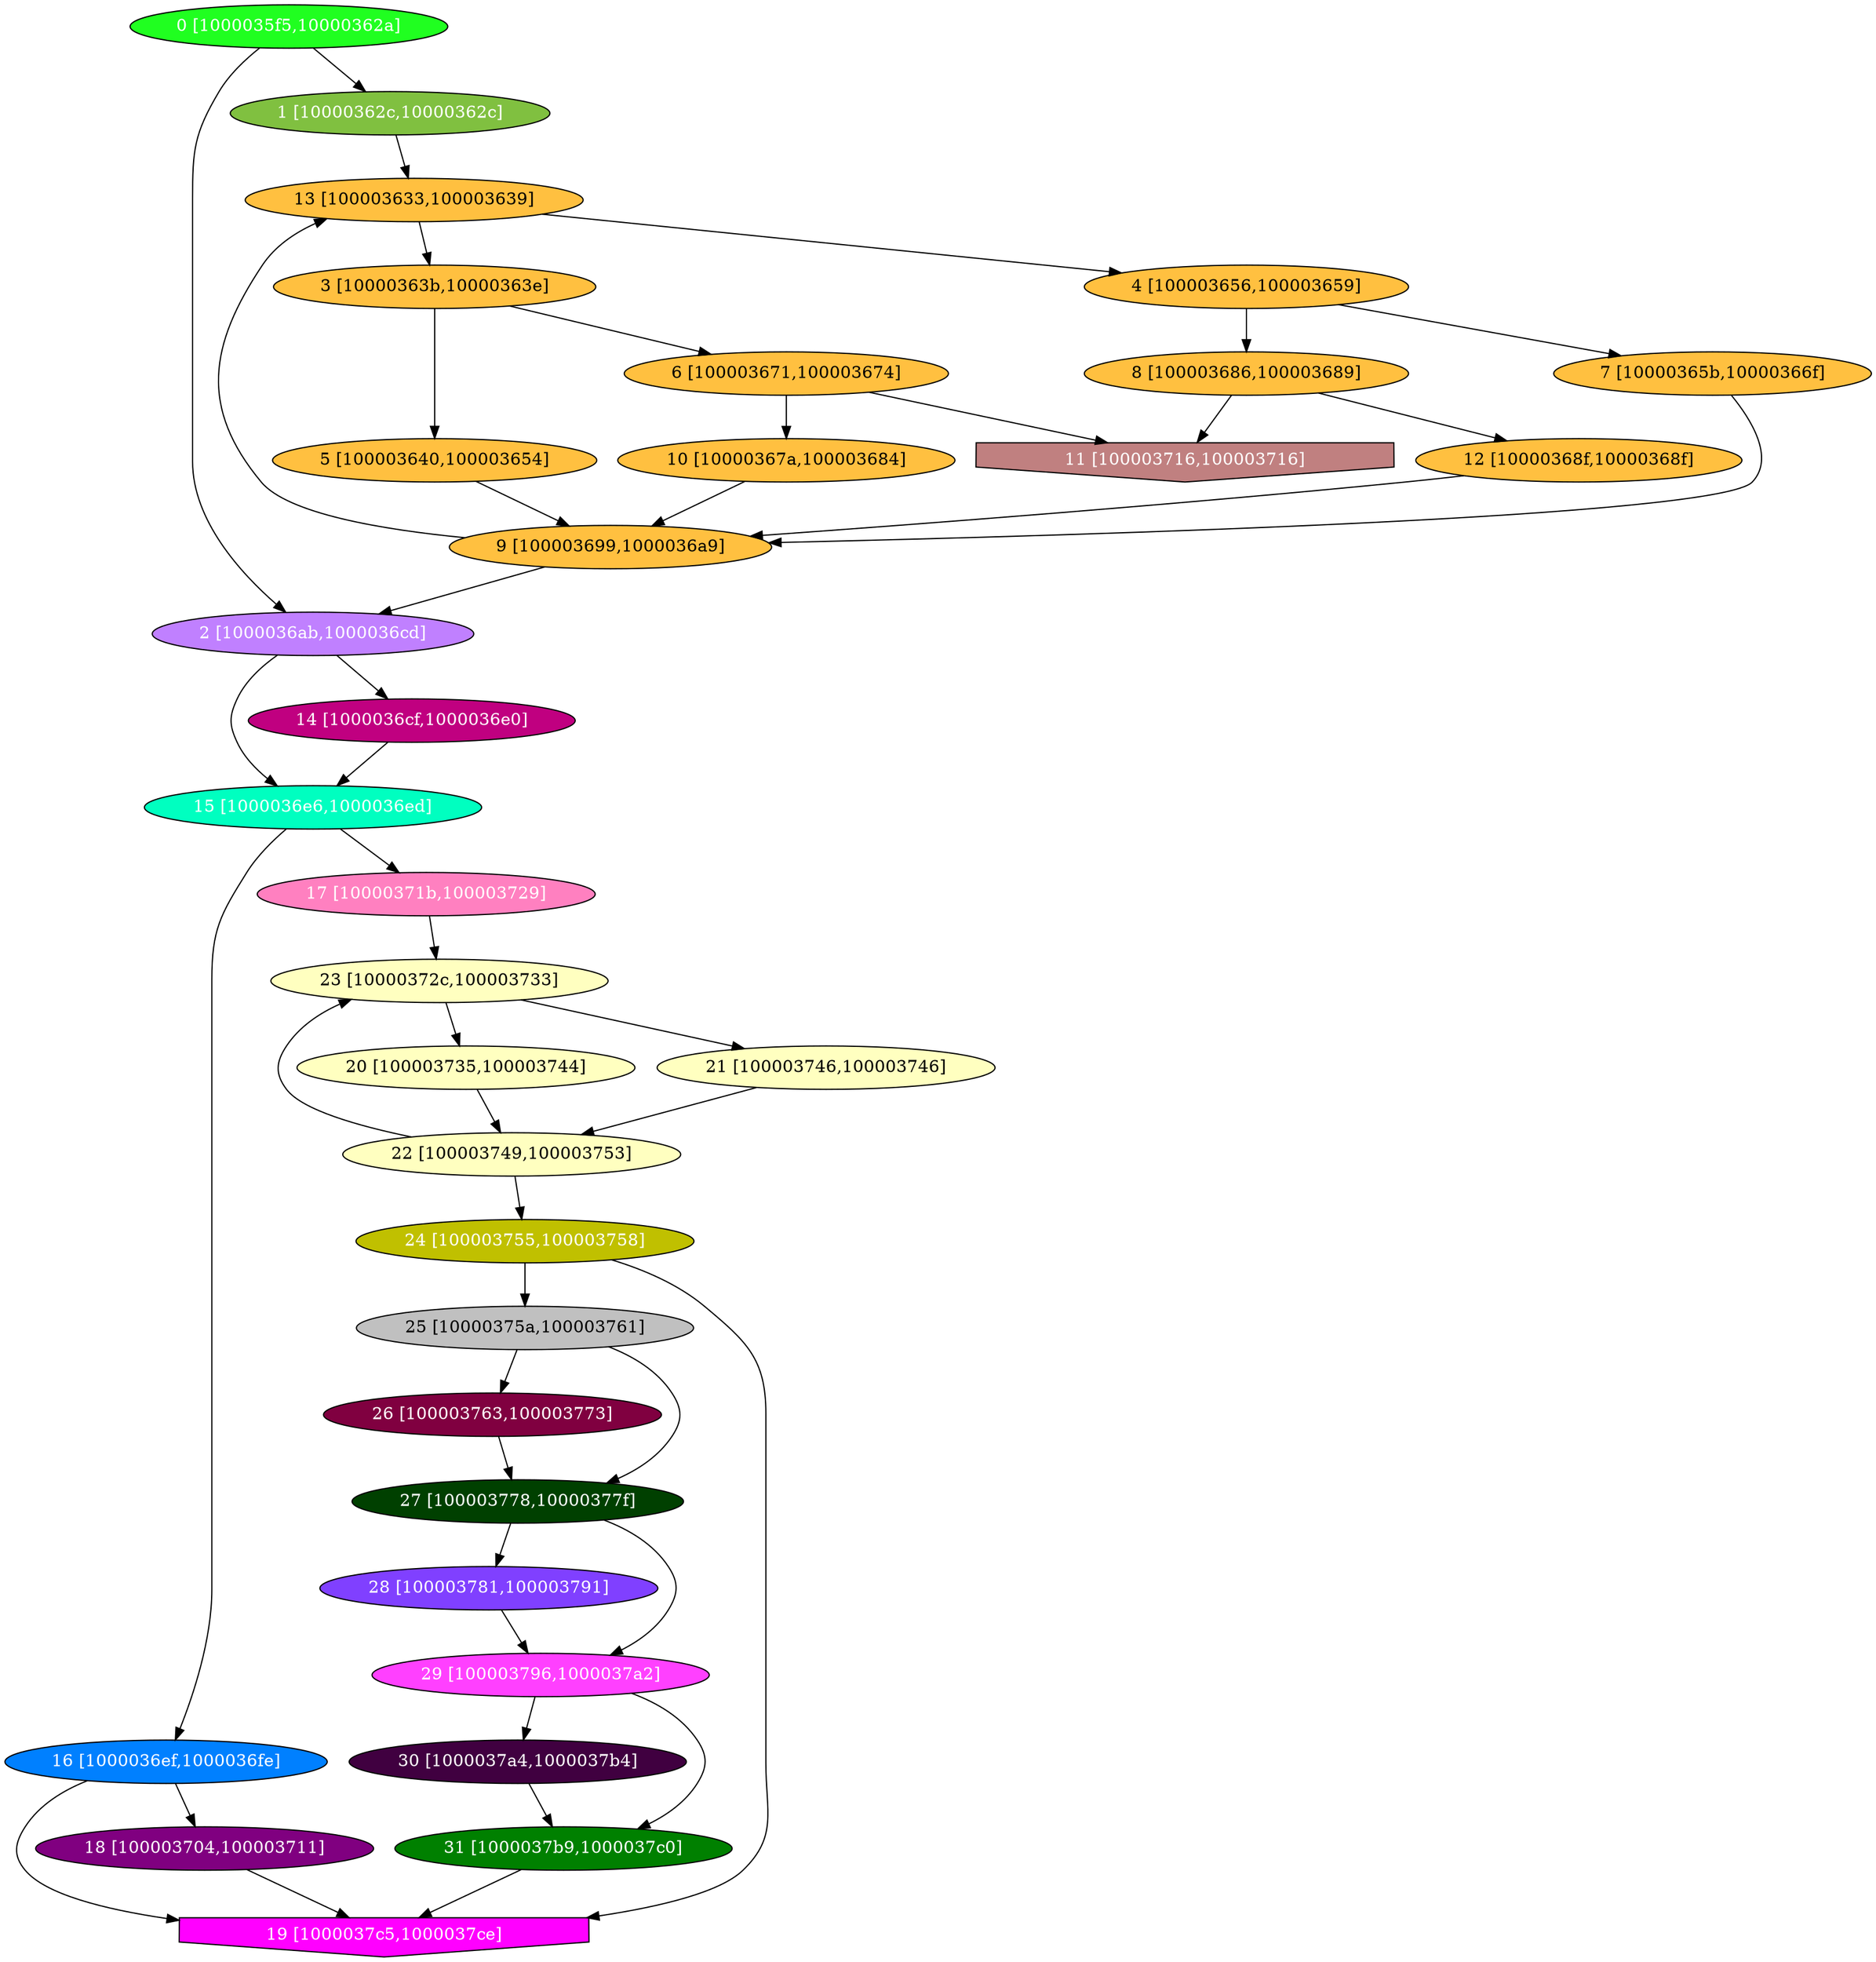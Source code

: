 diGraph wc{
	wc_0  [style=filled fillcolor="#20FF20" fontcolor="#ffffff" shape=oval label="0 [1000035f5,10000362a]"]
	wc_1  [style=filled fillcolor="#80C040" fontcolor="#ffffff" shape=oval label="1 [10000362c,10000362c]"]
	wc_2  [style=filled fillcolor="#C080FF" fontcolor="#ffffff" shape=oval label="2 [1000036ab,1000036cd]"]
	wc_3  [style=filled fillcolor="#FFC040" fontcolor="#000000" shape=oval label="3 [10000363b,10000363e]"]
	wc_4  [style=filled fillcolor="#FFC040" fontcolor="#000000" shape=oval label="4 [100003656,100003659]"]
	wc_5  [style=filled fillcolor="#FFC040" fontcolor="#000000" shape=oval label="5 [100003640,100003654]"]
	wc_6  [style=filled fillcolor="#FFC040" fontcolor="#000000" shape=oval label="6 [100003671,100003674]"]
	wc_7  [style=filled fillcolor="#FFC040" fontcolor="#000000" shape=oval label="7 [10000365b,10000366f]"]
	wc_8  [style=filled fillcolor="#FFC040" fontcolor="#000000" shape=oval label="8 [100003686,100003689]"]
	wc_9  [style=filled fillcolor="#FFC040" fontcolor="#000000" shape=oval label="9 [100003699,1000036a9]"]
	wc_a  [style=filled fillcolor="#FFC040" fontcolor="#000000" shape=oval label="10 [10000367a,100003684]"]
	wc_b  [style=filled fillcolor="#C08080" fontcolor="#ffffff" shape=invhouse label="11 [100003716,100003716]"]
	wc_c  [style=filled fillcolor="#FFC040" fontcolor="#000000" shape=oval label="12 [10000368f,10000368f]"]
	wc_d  [style=filled fillcolor="#FFC040" fontcolor="#000000" shape=oval label="13 [100003633,100003639]"]
	wc_e  [style=filled fillcolor="#C00080" fontcolor="#ffffff" shape=oval label="14 [1000036cf,1000036e0]"]
	wc_f  [style=filled fillcolor="#00FFC0" fontcolor="#ffffff" shape=oval label="15 [1000036e6,1000036ed]"]
	wc_10  [style=filled fillcolor="#0080FF" fontcolor="#ffffff" shape=oval label="16 [1000036ef,1000036fe]"]
	wc_11  [style=filled fillcolor="#FF80C0" fontcolor="#ffffff" shape=oval label="17 [10000371b,100003729]"]
	wc_12  [style=filled fillcolor="#800080" fontcolor="#ffffff" shape=oval label="18 [100003704,100003711]"]
	wc_13  [style=filled fillcolor="#FF00FF" fontcolor="#ffffff" shape=invhouse label="19 [1000037c5,1000037ce]"]
	wc_14  [style=filled fillcolor="#FFFFC0" fontcolor="#000000" shape=oval label="20 [100003735,100003744]"]
	wc_15  [style=filled fillcolor="#FFFFC0" fontcolor="#000000" shape=oval label="21 [100003746,100003746]"]
	wc_16  [style=filled fillcolor="#FFFFC0" fontcolor="#000000" shape=oval label="22 [100003749,100003753]"]
	wc_17  [style=filled fillcolor="#FFFFC0" fontcolor="#000000" shape=oval label="23 [10000372c,100003733]"]
	wc_18  [style=filled fillcolor="#C0C000" fontcolor="#ffffff" shape=oval label="24 [100003755,100003758]"]
	wc_19  [style=filled fillcolor="#C0C0C0" fontcolor="#000000" shape=oval label="25 [10000375a,100003761]"]
	wc_1a  [style=filled fillcolor="#800040" fontcolor="#ffffff" shape=oval label="26 [100003763,100003773]"]
	wc_1b  [style=filled fillcolor="#004000" fontcolor="#ffffff" shape=oval label="27 [100003778,10000377f]"]
	wc_1c  [style=filled fillcolor="#8040FF" fontcolor="#ffffff" shape=oval label="28 [100003781,100003791]"]
	wc_1d  [style=filled fillcolor="#FF40FF" fontcolor="#ffffff" shape=oval label="29 [100003796,1000037a2]"]
	wc_1e  [style=filled fillcolor="#400040" fontcolor="#ffffff" shape=oval label="30 [1000037a4,1000037b4]"]
	wc_1f  [style=filled fillcolor="#008000" fontcolor="#ffffff" shape=oval label="31 [1000037b9,1000037c0]"]

	wc_0 -> wc_1
	wc_0 -> wc_2
	wc_1 -> wc_d
	wc_2 -> wc_e
	wc_2 -> wc_f
	wc_3 -> wc_5
	wc_3 -> wc_6
	wc_4 -> wc_7
	wc_4 -> wc_8
	wc_5 -> wc_9
	wc_6 -> wc_a
	wc_6 -> wc_b
	wc_7 -> wc_9
	wc_8 -> wc_b
	wc_8 -> wc_c
	wc_9 -> wc_2
	wc_9 -> wc_d
	wc_a -> wc_9
	wc_c -> wc_9
	wc_d -> wc_3
	wc_d -> wc_4
	wc_e -> wc_f
	wc_f -> wc_10
	wc_f -> wc_11
	wc_10 -> wc_12
	wc_10 -> wc_13
	wc_11 -> wc_17
	wc_12 -> wc_13
	wc_14 -> wc_16
	wc_15 -> wc_16
	wc_16 -> wc_17
	wc_16 -> wc_18
	wc_17 -> wc_14
	wc_17 -> wc_15
	wc_18 -> wc_13
	wc_18 -> wc_19
	wc_19 -> wc_1a
	wc_19 -> wc_1b
	wc_1a -> wc_1b
	wc_1b -> wc_1c
	wc_1b -> wc_1d
	wc_1c -> wc_1d
	wc_1d -> wc_1e
	wc_1d -> wc_1f
	wc_1e -> wc_1f
	wc_1f -> wc_13
}